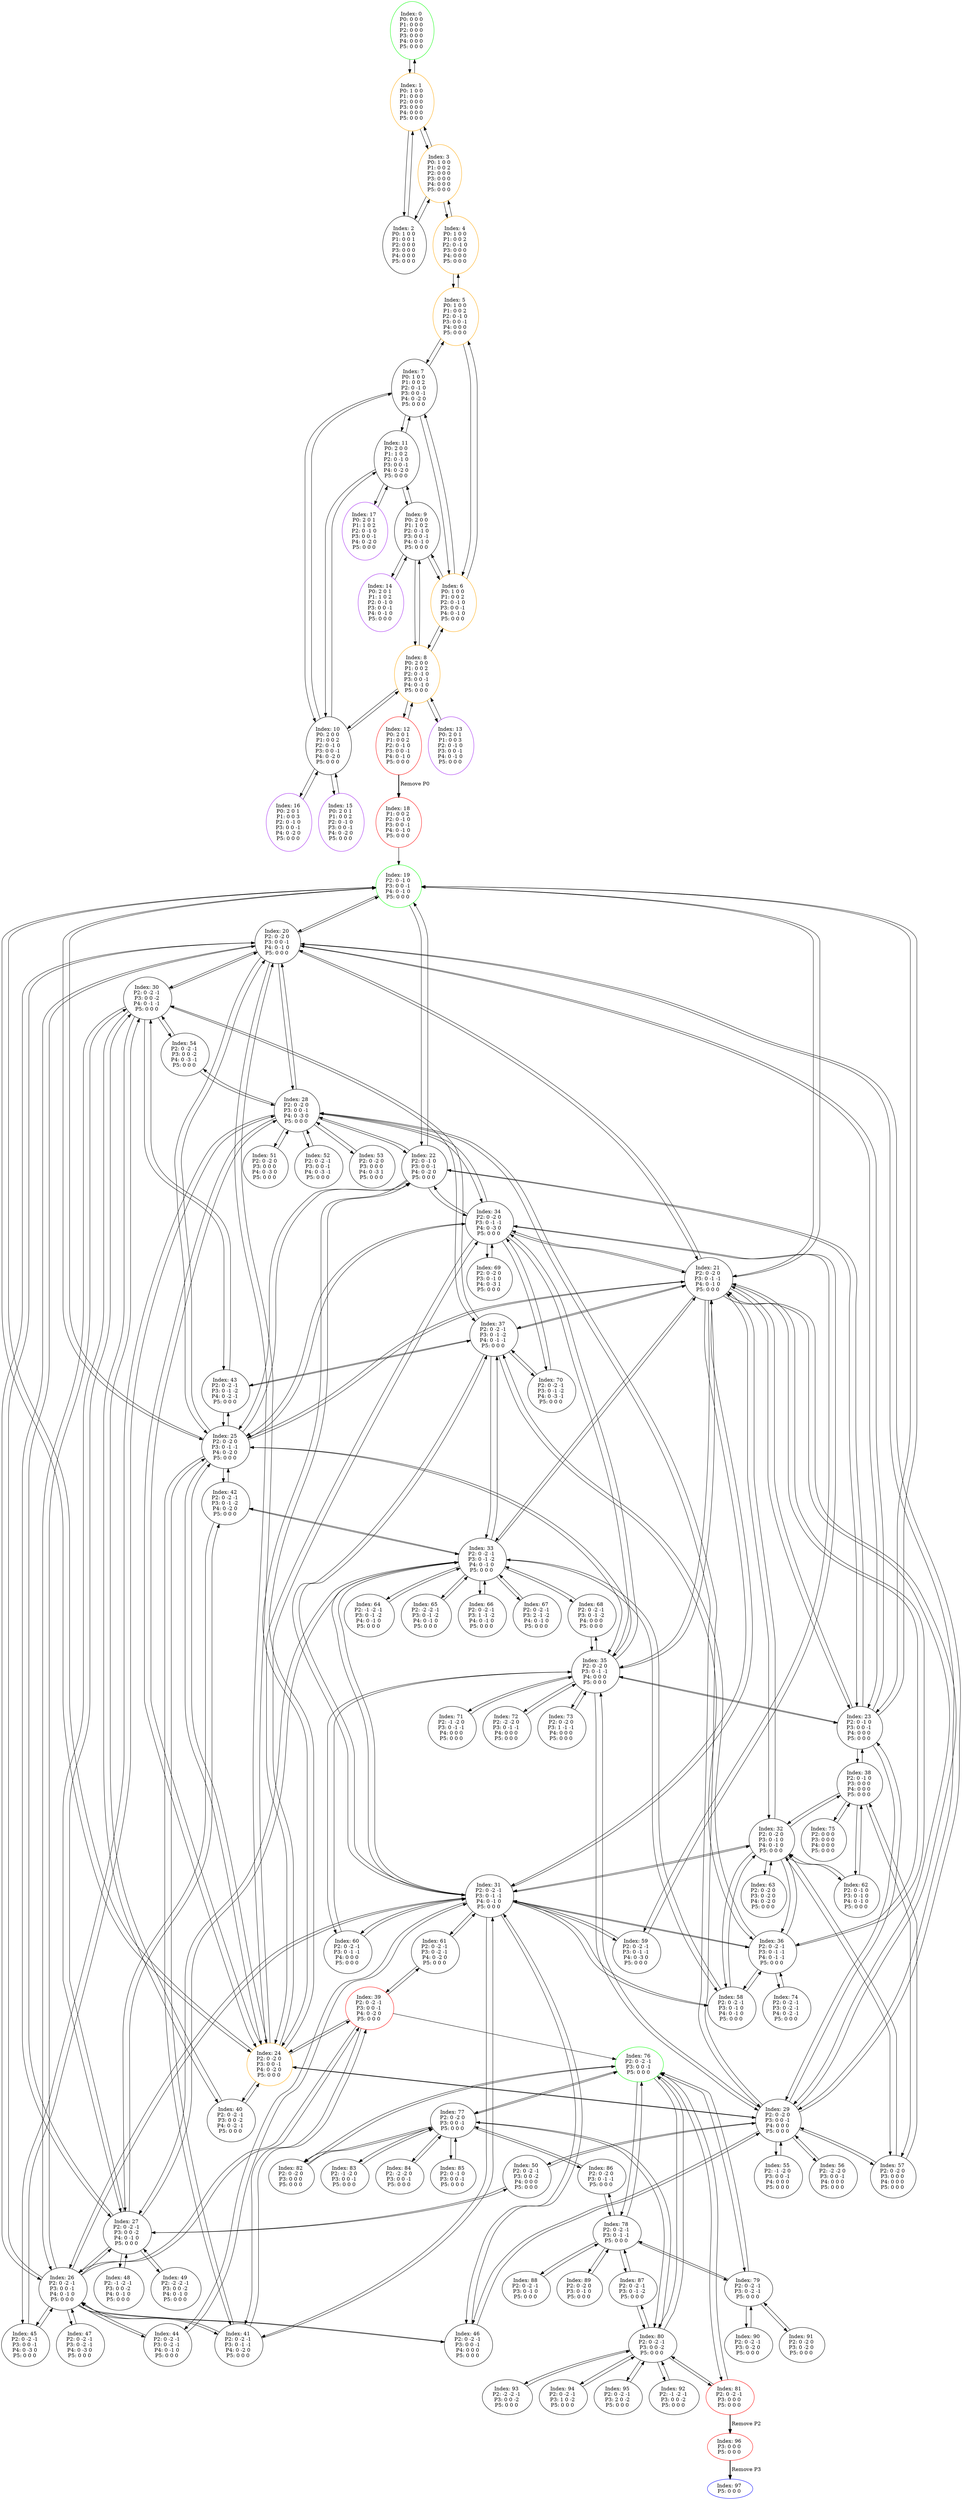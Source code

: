 digraph G {
color = "black"
0[label = "Index: 0 
P0: 0 0 0 
P1: 0 0 0 
P2: 0 0 0 
P3: 0 0 0 
P4: 0 0 0 
P5: 0 0 0 
", color = "green"]
1[label = "Index: 1 
P0: 1 0 0 
P1: 0 0 0 
P2: 0 0 0 
P3: 0 0 0 
P4: 0 0 0 
P5: 0 0 0 
", color = "orange"]
2[label = "Index: 2 
P0: 1 0 0 
P1: 0 0 1 
P2: 0 0 0 
P3: 0 0 0 
P4: 0 0 0 
P5: 0 0 0 
"]
3[label = "Index: 3 
P0: 1 0 0 
P1: 0 0 2 
P2: 0 0 0 
P3: 0 0 0 
P4: 0 0 0 
P5: 0 0 0 
", color = "orange"]
4[label = "Index: 4 
P0: 1 0 0 
P1: 0 0 2 
P2: 0 -1 0 
P3: 0 0 0 
P4: 0 0 0 
P5: 0 0 0 
", color = "orange"]
5[label = "Index: 5 
P0: 1 0 0 
P1: 0 0 2 
P2: 0 -1 0 
P3: 0 0 -1 
P4: 0 0 0 
P5: 0 0 0 
", color = "orange"]
6[label = "Index: 6 
P0: 1 0 0 
P1: 0 0 2 
P2: 0 -1 0 
P3: 0 0 -1 
P4: 0 -1 0 
P5: 0 0 0 
", color = "orange"]
7[label = "Index: 7 
P0: 1 0 0 
P1: 0 0 2 
P2: 0 -1 0 
P3: 0 0 -1 
P4: 0 -2 0 
P5: 0 0 0 
"]
8[label = "Index: 8 
P0: 2 0 0 
P1: 0 0 2 
P2: 0 -1 0 
P3: 0 0 -1 
P4: 0 -1 0 
P5: 0 0 0 
", color = "orange"]
9[label = "Index: 9 
P0: 2 0 0 
P1: 1 0 2 
P2: 0 -1 0 
P3: 0 0 -1 
P4: 0 -1 0 
P5: 0 0 0 
"]
10[label = "Index: 10 
P0: 2 0 0 
P1: 0 0 2 
P2: 0 -1 0 
P3: 0 0 -1 
P4: 0 -2 0 
P5: 0 0 0 
"]
11[label = "Index: 11 
P0: 2 0 0 
P1: 1 0 2 
P2: 0 -1 0 
P3: 0 0 -1 
P4: 0 -2 0 
P5: 0 0 0 
"]
12[label = "Index: 12 
P0: 2 0 1 
P1: 0 0 2 
P2: 0 -1 0 
P3: 0 0 -1 
P4: 0 -1 0 
P5: 0 0 0 
", color = "red"]
13[label = "Index: 13 
P0: 2 0 1 
P1: 0 0 3 
P2: 0 -1 0 
P3: 0 0 -1 
P4: 0 -1 0 
P5: 0 0 0 
", color = "purple"]
14[label = "Index: 14 
P0: 2 0 1 
P1: 1 0 2 
P2: 0 -1 0 
P3: 0 0 -1 
P4: 0 -1 0 
P5: 0 0 0 
", color = "purple"]
15[label = "Index: 15 
P0: 2 0 1 
P1: 0 0 2 
P2: 0 -1 0 
P3: 0 0 -1 
P4: 0 -2 0 
P5: 0 0 0 
", color = "purple"]
16[label = "Index: 16 
P0: 2 0 1 
P1: 0 0 3 
P2: 0 -1 0 
P3: 0 0 -1 
P4: 0 -2 0 
P5: 0 0 0 
", color = "purple"]
17[label = "Index: 17 
P0: 2 0 1 
P1: 1 0 2 
P2: 0 -1 0 
P3: 0 0 -1 
P4: 0 -2 0 
P5: 0 0 0 
", color = "purple"]
18[label = "Index: 18 
P1: 0 0 2 
P2: 0 -1 0 
P3: 0 0 -1 
P4: 0 -1 0 
P5: 0 0 0 
", color = "red"]
19[label = "Index: 19 
P2: 0 -1 0 
P3: 0 0 -1 
P4: 0 -1 0 
P5: 0 0 0 
", color = "green"]
20[label = "Index: 20 
P2: 0 -2 0 
P3: 0 0 -1 
P4: 0 -1 0 
P5: 0 0 0 
"]
21[label = "Index: 21 
P2: 0 -2 0 
P3: 0 -1 -1 
P4: 0 -1 0 
P5: 0 0 0 
"]
22[label = "Index: 22 
P2: 0 -1 0 
P3: 0 0 -1 
P4: 0 -2 0 
P5: 0 0 0 
"]
23[label = "Index: 23 
P2: 0 -1 0 
P3: 0 0 -1 
P4: 0 0 0 
P5: 0 0 0 
"]
24[label = "Index: 24 
P2: 0 -2 0 
P3: 0 0 -1 
P4: 0 -2 0 
P5: 0 0 0 
", color = "orange"]
25[label = "Index: 25 
P2: 0 -2 0 
P3: 0 -1 -1 
P4: 0 -2 0 
P5: 0 0 0 
"]
26[label = "Index: 26 
P2: 0 -2 -1 
P3: 0 0 -1 
P4: 0 -1 0 
P5: 0 0 0 
"]
27[label = "Index: 27 
P2: 0 -2 -1 
P3: 0 0 -2 
P4: 0 -1 0 
P5: 0 0 0 
"]
28[label = "Index: 28 
P2: 0 -2 0 
P3: 0 0 -1 
P4: 0 -3 0 
P5: 0 0 0 
"]
29[label = "Index: 29 
P2: 0 -2 0 
P3: 0 0 -1 
P4: 0 0 0 
P5: 0 0 0 
"]
30[label = "Index: 30 
P2: 0 -2 -1 
P3: 0 0 -2 
P4: 0 -1 -1 
P5: 0 0 0 
"]
31[label = "Index: 31 
P2: 0 -2 -1 
P3: 0 -1 -1 
P4: 0 -1 0 
P5: 0 0 0 
"]
32[label = "Index: 32 
P2: 0 -2 0 
P3: 0 -1 0 
P4: 0 -1 0 
P5: 0 0 0 
"]
33[label = "Index: 33 
P2: 0 -2 -1 
P3: 0 -1 -2 
P4: 0 -1 0 
P5: 0 0 0 
"]
34[label = "Index: 34 
P2: 0 -2 0 
P3: 0 -1 -1 
P4: 0 -3 0 
P5: 0 0 0 
"]
35[label = "Index: 35 
P2: 0 -2 0 
P3: 0 -1 -1 
P4: 0 0 0 
P5: 0 0 0 
"]
36[label = "Index: 36 
P2: 0 -2 -1 
P3: 0 -1 -1 
P4: 0 -1 -1 
P5: 0 0 0 
"]
37[label = "Index: 37 
P2: 0 -2 -1 
P3: 0 -1 -2 
P4: 0 -1 -1 
P5: 0 0 0 
"]
38[label = "Index: 38 
P2: 0 -1 0 
P3: 0 0 0 
P4: 0 0 0 
P5: 0 0 0 
"]
39[label = "Index: 39 
P2: 0 -2 -1 
P3: 0 0 -1 
P4: 0 -2 0 
P5: 0 0 0 
", color = "red"]
40[label = "Index: 40 
P2: 0 -2 -1 
P3: 0 0 -2 
P4: 0 -2 -1 
P5: 0 0 0 
"]
41[label = "Index: 41 
P2: 0 -2 -1 
P3: 0 -1 -1 
P4: 0 -2 0 
P5: 0 0 0 
"]
42[label = "Index: 42 
P2: 0 -2 -1 
P3: 0 -1 -2 
P4: 0 -2 0 
P5: 0 0 0 
"]
43[label = "Index: 43 
P2: 0 -2 -1 
P3: 0 -1 -2 
P4: 0 -2 -1 
P5: 0 0 0 
"]
44[label = "Index: 44 
P2: 0 -2 -1 
P3: 0 -2 -1 
P4: 0 -1 0 
P5: 0 0 0 
"]
45[label = "Index: 45 
P2: 0 -2 -1 
P3: 0 0 -1 
P4: 0 -3 0 
P5: 0 0 0 
"]
46[label = "Index: 46 
P2: 0 -2 -1 
P3: 0 0 -1 
P4: 0 0 0 
P5: 0 0 0 
"]
47[label = "Index: 47 
P2: 0 -2 -1 
P3: 0 -2 -1 
P4: 0 -3 0 
P5: 0 0 0 
"]
48[label = "Index: 48 
P2: -1 -2 -1 
P3: 0 0 -2 
P4: 0 -1 0 
P5: 0 0 0 
"]
49[label = "Index: 49 
P2: -2 -2 -1 
P3: 0 0 -2 
P4: 0 -1 0 
P5: 0 0 0 
"]
50[label = "Index: 50 
P2: 0 -2 -1 
P3: 0 0 -2 
P4: 0 0 0 
P5: 0 0 0 
"]
51[label = "Index: 51 
P2: 0 -2 0 
P3: 0 0 0 
P4: 0 -3 0 
P5: 0 0 0 
"]
52[label = "Index: 52 
P2: 0 -2 -1 
P3: 0 0 -1 
P4: 0 -3 -1 
P5: 0 0 0 
"]
53[label = "Index: 53 
P2: 0 -2 0 
P3: 0 0 0 
P4: 0 -3 1 
P5: 0 0 0 
"]
54[label = "Index: 54 
P2: 0 -2 -1 
P3: 0 0 -2 
P4: 0 -3 -1 
P5: 0 0 0 
"]
55[label = "Index: 55 
P2: -1 -2 0 
P3: 0 0 -1 
P4: 0 0 0 
P5: 0 0 0 
"]
56[label = "Index: 56 
P2: -2 -2 0 
P3: 0 0 -1 
P4: 0 0 0 
P5: 0 0 0 
"]
57[label = "Index: 57 
P2: 0 -2 0 
P3: 0 0 0 
P4: 0 0 0 
P5: 0 0 0 
"]
58[label = "Index: 58 
P2: 0 -2 -1 
P3: 0 -1 0 
P4: 0 -1 0 
P5: 0 0 0 
"]
59[label = "Index: 59 
P2: 0 -2 -1 
P3: 0 -1 -1 
P4: 0 -3 0 
P5: 0 0 0 
"]
60[label = "Index: 60 
P2: 0 -2 -1 
P3: 0 -1 -1 
P4: 0 0 0 
P5: 0 0 0 
"]
61[label = "Index: 61 
P2: 0 -2 -1 
P3: 0 -2 -1 
P4: 0 -2 0 
P5: 0 0 0 
"]
62[label = "Index: 62 
P2: 0 -1 0 
P3: 0 -1 0 
P4: 0 -1 0 
P5: 0 0 0 
"]
63[label = "Index: 63 
P2: 0 -2 0 
P3: 0 -2 0 
P4: 0 -2 0 
P5: 0 0 0 
"]
64[label = "Index: 64 
P2: -1 -2 -1 
P3: 0 -1 -2 
P4: 0 -1 0 
P5: 0 0 0 
"]
65[label = "Index: 65 
P2: -2 -2 -1 
P3: 0 -1 -2 
P4: 0 -1 0 
P5: 0 0 0 
"]
66[label = "Index: 66 
P2: 0 -2 -1 
P3: 1 -1 -2 
P4: 0 -1 0 
P5: 0 0 0 
"]
67[label = "Index: 67 
P2: 0 -2 -1 
P3: 2 -1 -2 
P4: 0 -1 0 
P5: 0 0 0 
"]
68[label = "Index: 68 
P2: 0 -2 -1 
P3: 0 -1 -2 
P4: 0 0 0 
P5: 0 0 0 
"]
69[label = "Index: 69 
P2: 0 -2 0 
P3: 0 -1 0 
P4: 0 -3 1 
P5: 0 0 0 
"]
70[label = "Index: 70 
P2: 0 -2 -1 
P3: 0 -1 -2 
P4: 0 -3 -1 
P5: 0 0 0 
"]
71[label = "Index: 71 
P2: -1 -2 0 
P3: 0 -1 -1 
P4: 0 0 0 
P5: 0 0 0 
"]
72[label = "Index: 72 
P2: -2 -2 0 
P3: 0 -1 -1 
P4: 0 0 0 
P5: 0 0 0 
"]
73[label = "Index: 73 
P2: 0 -2 0 
P3: 1 -1 -1 
P4: 0 0 0 
P5: 0 0 0 
"]
74[label = "Index: 74 
P2: 0 -2 -1 
P3: 0 -2 -1 
P4: 0 -2 -1 
P5: 0 0 0 
"]
75[label = "Index: 75 
P2: 0 0 0 
P3: 0 0 0 
P4: 0 0 0 
P5: 0 0 0 
"]
76[label = "Index: 76 
P2: 0 -2 -1 
P3: 0 0 -1 
P5: 0 0 0 
", color = "green"]
77[label = "Index: 77 
P2: 0 -2 0 
P3: 0 0 -1 
P5: 0 0 0 
"]
78[label = "Index: 78 
P2: 0 -2 -1 
P3: 0 -1 -1 
P5: 0 0 0 
"]
79[label = "Index: 79 
P2: 0 -2 -1 
P3: 0 -2 -1 
P5: 0 0 0 
"]
80[label = "Index: 80 
P2: 0 -2 -1 
P3: 0 0 -2 
P5: 0 0 0 
"]
81[label = "Index: 81 
P2: 0 -2 -1 
P3: 0 0 0 
P5: 0 0 0 
", color = "red"]
82[label = "Index: 82 
P2: 0 -2 0 
P3: 0 0 0 
P5: 0 0 0 
"]
83[label = "Index: 83 
P2: -1 -2 0 
P3: 0 0 -1 
P5: 0 0 0 
"]
84[label = "Index: 84 
P2: -2 -2 0 
P3: 0 0 -1 
P5: 0 0 0 
"]
85[label = "Index: 85 
P2: 0 -1 0 
P3: 0 0 -1 
P5: 0 0 0 
"]
86[label = "Index: 86 
P2: 0 -2 0 
P3: 0 -1 -1 
P5: 0 0 0 
"]
87[label = "Index: 87 
P2: 0 -2 -1 
P3: 0 -1 -2 
P5: 0 0 0 
"]
88[label = "Index: 88 
P2: 0 -2 -1 
P3: 0 -1 0 
P5: 0 0 0 
"]
89[label = "Index: 89 
P2: 0 -2 0 
P3: 0 -1 0 
P5: 0 0 0 
"]
90[label = "Index: 90 
P2: 0 -2 -1 
P3: 0 -2 0 
P5: 0 0 0 
"]
91[label = "Index: 91 
P2: 0 -2 0 
P3: 0 -2 0 
P5: 0 0 0 
"]
92[label = "Index: 92 
P2: -1 -2 -1 
P3: 0 0 -2 
P5: 0 0 0 
"]
93[label = "Index: 93 
P2: -2 -2 -1 
P3: 0 0 -2 
P5: 0 0 0 
"]
94[label = "Index: 94 
P2: 0 -2 -1 
P3: 1 0 -2 
P5: 0 0 0 
"]
95[label = "Index: 95 
P2: 0 -2 -1 
P3: 2 0 -2 
P5: 0 0 0 
"]
96[label = "Index: 96 
P3: 0 0 0 
P5: 0 0 0 
", color = "red"]
97[label = "Index: 97 
P5: 0 0 0 
", color = "blue"]
0 -> 1

1 -> 0
1 -> 2
1 -> 3

2 -> 1
2 -> 3

3 -> 1
3 -> 2
3 -> 4

4 -> 3
4 -> 5

5 -> 4
5 -> 6
5 -> 7

6 -> 5
6 -> 8
6 -> 9
6 -> 7

7 -> 5
7 -> 6
7 -> 10
7 -> 11

8 -> 6
8 -> 12
8 -> 9
8 -> 13
8 -> 10

9 -> 6
9 -> 8
9 -> 14
9 -> 11

10 -> 7
10 -> 8
10 -> 15
10 -> 11
10 -> 16

11 -> 7
11 -> 9
11 -> 10
11 -> 17

12 -> 8
12 -> 18[style=bold label=" Remove P0 "];


13 -> 8

14 -> 9

15 -> 10

16 -> 10

17 -> 11

18 -> 19

19 -> 20
19 -> 21
19 -> 22
19 -> 23
19 -> 24
19 -> 25

20 -> 19
20 -> 26
20 -> 21
20 -> 27
20 -> 24
20 -> 28
20 -> 29
20 -> 23
20 -> 25
20 -> 30

21 -> 19
21 -> 20
21 -> 31
21 -> 32
21 -> 33
21 -> 25
21 -> 34
21 -> 35
21 -> 36
21 -> 29
21 -> 23
21 -> 37

22 -> 19
22 -> 24
22 -> 25
22 -> 23
22 -> 28
22 -> 34

23 -> 19
23 -> 20
23 -> 21
23 -> 22
23 -> 29
23 -> 38
23 -> 35

24 -> 19
24 -> 20
24 -> 22
24 -> 39
24 -> 25
24 -> 28
24 -> 29
24 -> 34
24 -> 40

25 -> 19
25 -> 20
25 -> 21
25 -> 22
25 -> 24
25 -> 41
25 -> 42
25 -> 34
25 -> 35
25 -> 43

26 -> 20
26 -> 31
26 -> 44
26 -> 27
26 -> 39
26 -> 45
26 -> 46
26 -> 41
26 -> 47
26 -> 30

27 -> 20
27 -> 26
27 -> 48
27 -> 49
27 -> 33
27 -> 50
27 -> 30
27 -> 42

28 -> 20
28 -> 22
28 -> 24
28 -> 45
28 -> 34
28 -> 51
28 -> 29
28 -> 52
28 -> 53
28 -> 54

29 -> 20
29 -> 21
29 -> 23
29 -> 24
29 -> 28
29 -> 55
29 -> 56
29 -> 46
29 -> 35
29 -> 57
29 -> 50

30 -> 20
30 -> 26
30 -> 27
30 -> 37
30 -> 40
30 -> 54
30 -> 43

31 -> 21
31 -> 26
31 -> 44
31 -> 33
31 -> 58
31 -> 32
31 -> 41
31 -> 59
31 -> 60
31 -> 36
31 -> 61
31 -> 46
31 -> 37

32 -> 21
32 -> 31
32 -> 62
32 -> 58
32 -> 63
32 -> 57
32 -> 38
32 -> 36

33 -> 21
33 -> 27
33 -> 31
33 -> 64
33 -> 65
33 -> 66
33 -> 67
33 -> 58
33 -> 42
33 -> 68
33 -> 37

34 -> 21
34 -> 22
34 -> 24
34 -> 25
34 -> 28
34 -> 59
34 -> 35
34 -> 69
34 -> 70

35 -> 21
35 -> 23
35 -> 25
35 -> 29
35 -> 34
35 -> 71
35 -> 72
35 -> 60
35 -> 73
35 -> 68

36 -> 21
36 -> 31
36 -> 32
36 -> 37
36 -> 74
36 -> 58

37 -> 21
37 -> 30
37 -> 31
37 -> 33
37 -> 36
37 -> 43
37 -> 70

38 -> 23
38 -> 32
38 -> 57
38 -> 75
38 -> 62

39 -> 24
39 -> 26
39 -> 41
39 -> 61
39 -> 76

40 -> 24
40 -> 30

41 -> 25
41 -> 26
41 -> 31
41 -> 39

42 -> 25
42 -> 27
42 -> 33

43 -> 25
43 -> 30
43 -> 37

44 -> 26
44 -> 31

45 -> 26
45 -> 28

46 -> 26
46 -> 29
46 -> 31

47 -> 26

48 -> 27

49 -> 27

50 -> 27
50 -> 29

51 -> 28

52 -> 28

53 -> 28

54 -> 28
54 -> 30

55 -> 29

56 -> 29

57 -> 29
57 -> 32
57 -> 38

58 -> 31
58 -> 32
58 -> 33
58 -> 36

59 -> 31
59 -> 34

60 -> 31
60 -> 35

61 -> 31
61 -> 39

62 -> 32
62 -> 38

63 -> 32

64 -> 33

65 -> 33

66 -> 33

67 -> 33

68 -> 33
68 -> 35

69 -> 34

70 -> 34
70 -> 37

71 -> 35

72 -> 35

73 -> 35

74 -> 36

75 -> 38

76 -> 77
76 -> 78
76 -> 79
76 -> 80
76 -> 81
76 -> 82

77 -> 76
77 -> 83
77 -> 84
77 -> 85
77 -> 86
77 -> 82
77 -> 80

78 -> 76
78 -> 86
78 -> 79
78 -> 87
78 -> 88
78 -> 89

79 -> 76
79 -> 78
79 -> 90
79 -> 91

80 -> 76
80 -> 77
80 -> 92
80 -> 93
80 -> 94
80 -> 95
80 -> 87
80 -> 81

81 -> 76
81 -> 80
81 -> 96[style=bold label=" Remove P2 "];


82 -> 76
82 -> 77

83 -> 77

84 -> 77

85 -> 77

86 -> 77
86 -> 78

87 -> 78
87 -> 80

88 -> 78

89 -> 78

90 -> 79

91 -> 79

92 -> 80

93 -> 80

94 -> 80

95 -> 80

96 -> 97[style=bold label=" Remove P3 "];


}
